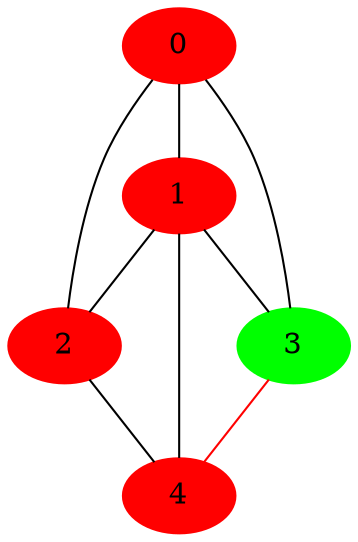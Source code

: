 graph ugraph { // 5
n0--n1 // 0 1
n0--n2 // 0 2
n0--n3 // 0 3
n1--n2 // 1 2
n1--n3 // 1 3
n1--n4 // 1 4
n2--n4 // 2 4
n3--n4 [color = red] // 3 4
n0 [label="0", style = filled , color = red ]
n1 [label="1", style = filled , color = red ]
n2 [label="2", style = filled , color = red ]
n3 [label="3", style = filled , color = green ]
n4 [label="4", style = filled , color = red ]
}